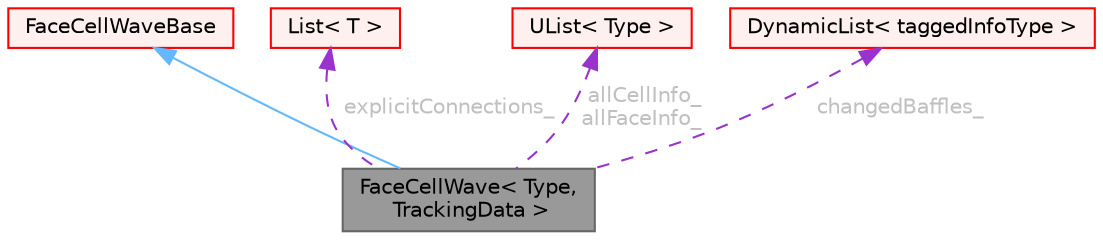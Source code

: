digraph "FaceCellWave&lt; Type, TrackingData &gt;"
{
 // LATEX_PDF_SIZE
  bgcolor="transparent";
  edge [fontname=Helvetica,fontsize=10,labelfontname=Helvetica,labelfontsize=10];
  node [fontname=Helvetica,fontsize=10,shape=box,height=0.2,width=0.4];
  Node1 [id="Node000001",label="FaceCellWave\< Type,\l TrackingData \>",height=0.2,width=0.4,color="gray40", fillcolor="grey60", style="filled", fontcolor="black",tooltip="Wave propagation of information through grid. Every iteration information goes through one layer of c..."];
  Node2 -> Node1 [id="edge1_Node000001_Node000002",dir="back",color="steelblue1",style="solid",tooltip=" "];
  Node2 [id="Node000002",label="FaceCellWaveBase",height=0.2,width=0.4,color="red", fillcolor="#FFF0F0", style="filled",URL="$classFoam_1_1FaceCellWaveBase.html",tooltip=" "];
  Node23 -> Node1 [id="edge2_Node000001_Node000023",dir="back",color="darkorchid3",style="dashed",tooltip=" ",label=" explicitConnections_",fontcolor="grey" ];
  Node23 [id="Node000023",label="List\< T \>",height=0.2,width=0.4,color="red", fillcolor="#FFF0F0", style="filled",URL="$classFoam_1_1List.html",tooltip="A 1D array of objects of type <T>, where the size of the vector is known and used for subscript bound..."];
  Node30 -> Node1 [id="edge3_Node000001_Node000030",dir="back",color="darkorchid3",style="dashed",tooltip=" ",label=" allCellInfo_\nallFaceInfo_",fontcolor="grey" ];
  Node30 [id="Node000030",label="UList\< Type \>",height=0.2,width=0.4,color="red", fillcolor="#FFF0F0", style="filled",URL="$classFoam_1_1UList.html",tooltip=" "];
  Node32 -> Node1 [id="edge4_Node000001_Node000032",dir="back",color="darkorchid3",style="dashed",tooltip=" ",label=" changedBaffles_",fontcolor="grey" ];
  Node32 [id="Node000032",label="DynamicList\< taggedInfoType \>",height=0.2,width=0.4,color="red", fillcolor="#FFF0F0", style="filled",URL="$classFoam_1_1DynamicList.html",tooltip=" "];
}
